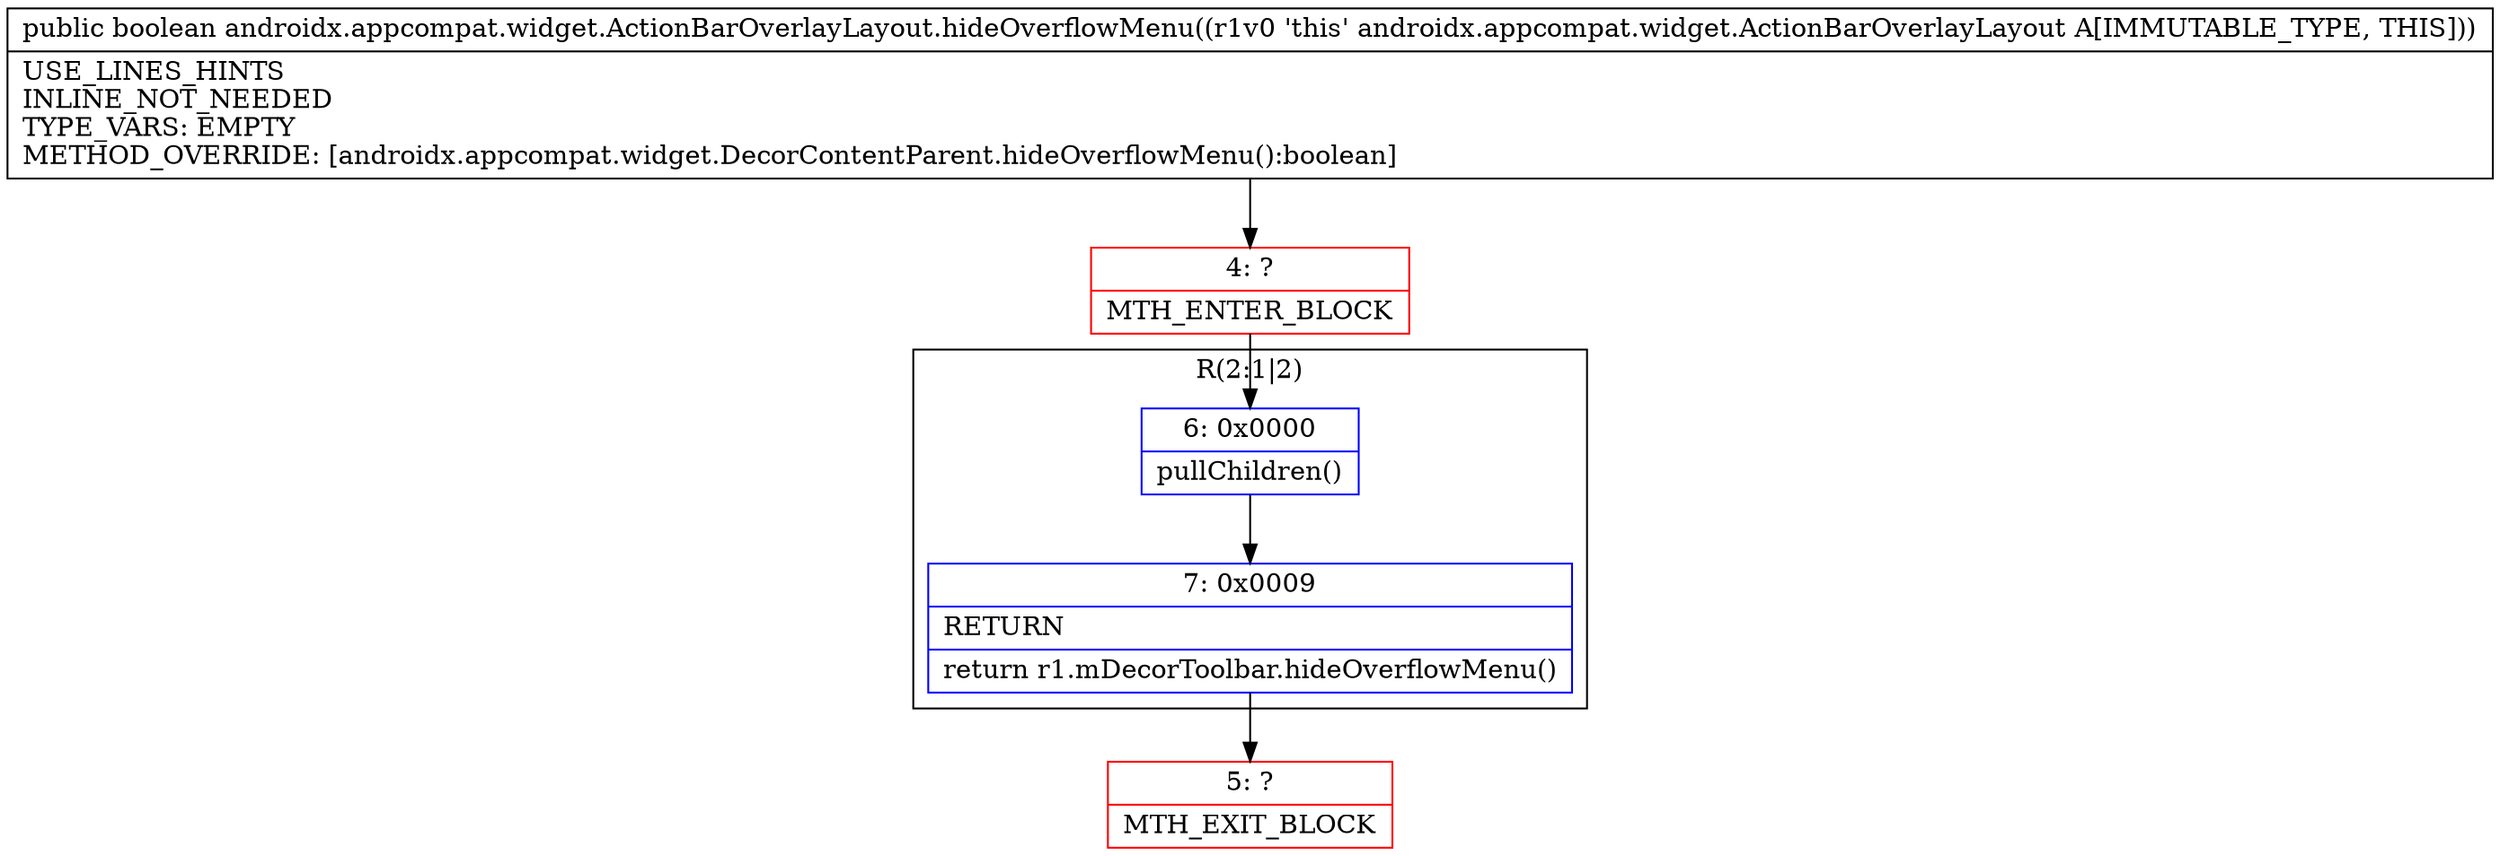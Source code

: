 digraph "CFG forandroidx.appcompat.widget.ActionBarOverlayLayout.hideOverflowMenu()Z" {
subgraph cluster_Region_508817888 {
label = "R(2:1|2)";
node [shape=record,color=blue];
Node_6 [shape=record,label="{6\:\ 0x0000|pullChildren()\l}"];
Node_7 [shape=record,label="{7\:\ 0x0009|RETURN\l|return r1.mDecorToolbar.hideOverflowMenu()\l}"];
}
Node_4 [shape=record,color=red,label="{4\:\ ?|MTH_ENTER_BLOCK\l}"];
Node_5 [shape=record,color=red,label="{5\:\ ?|MTH_EXIT_BLOCK\l}"];
MethodNode[shape=record,label="{public boolean androidx.appcompat.widget.ActionBarOverlayLayout.hideOverflowMenu((r1v0 'this' androidx.appcompat.widget.ActionBarOverlayLayout A[IMMUTABLE_TYPE, THIS]))  | USE_LINES_HINTS\lINLINE_NOT_NEEDED\lTYPE_VARS: EMPTY\lMETHOD_OVERRIDE: [androidx.appcompat.widget.DecorContentParent.hideOverflowMenu():boolean]\l}"];
MethodNode -> Node_4;Node_6 -> Node_7;
Node_7 -> Node_5;
Node_4 -> Node_6;
}

